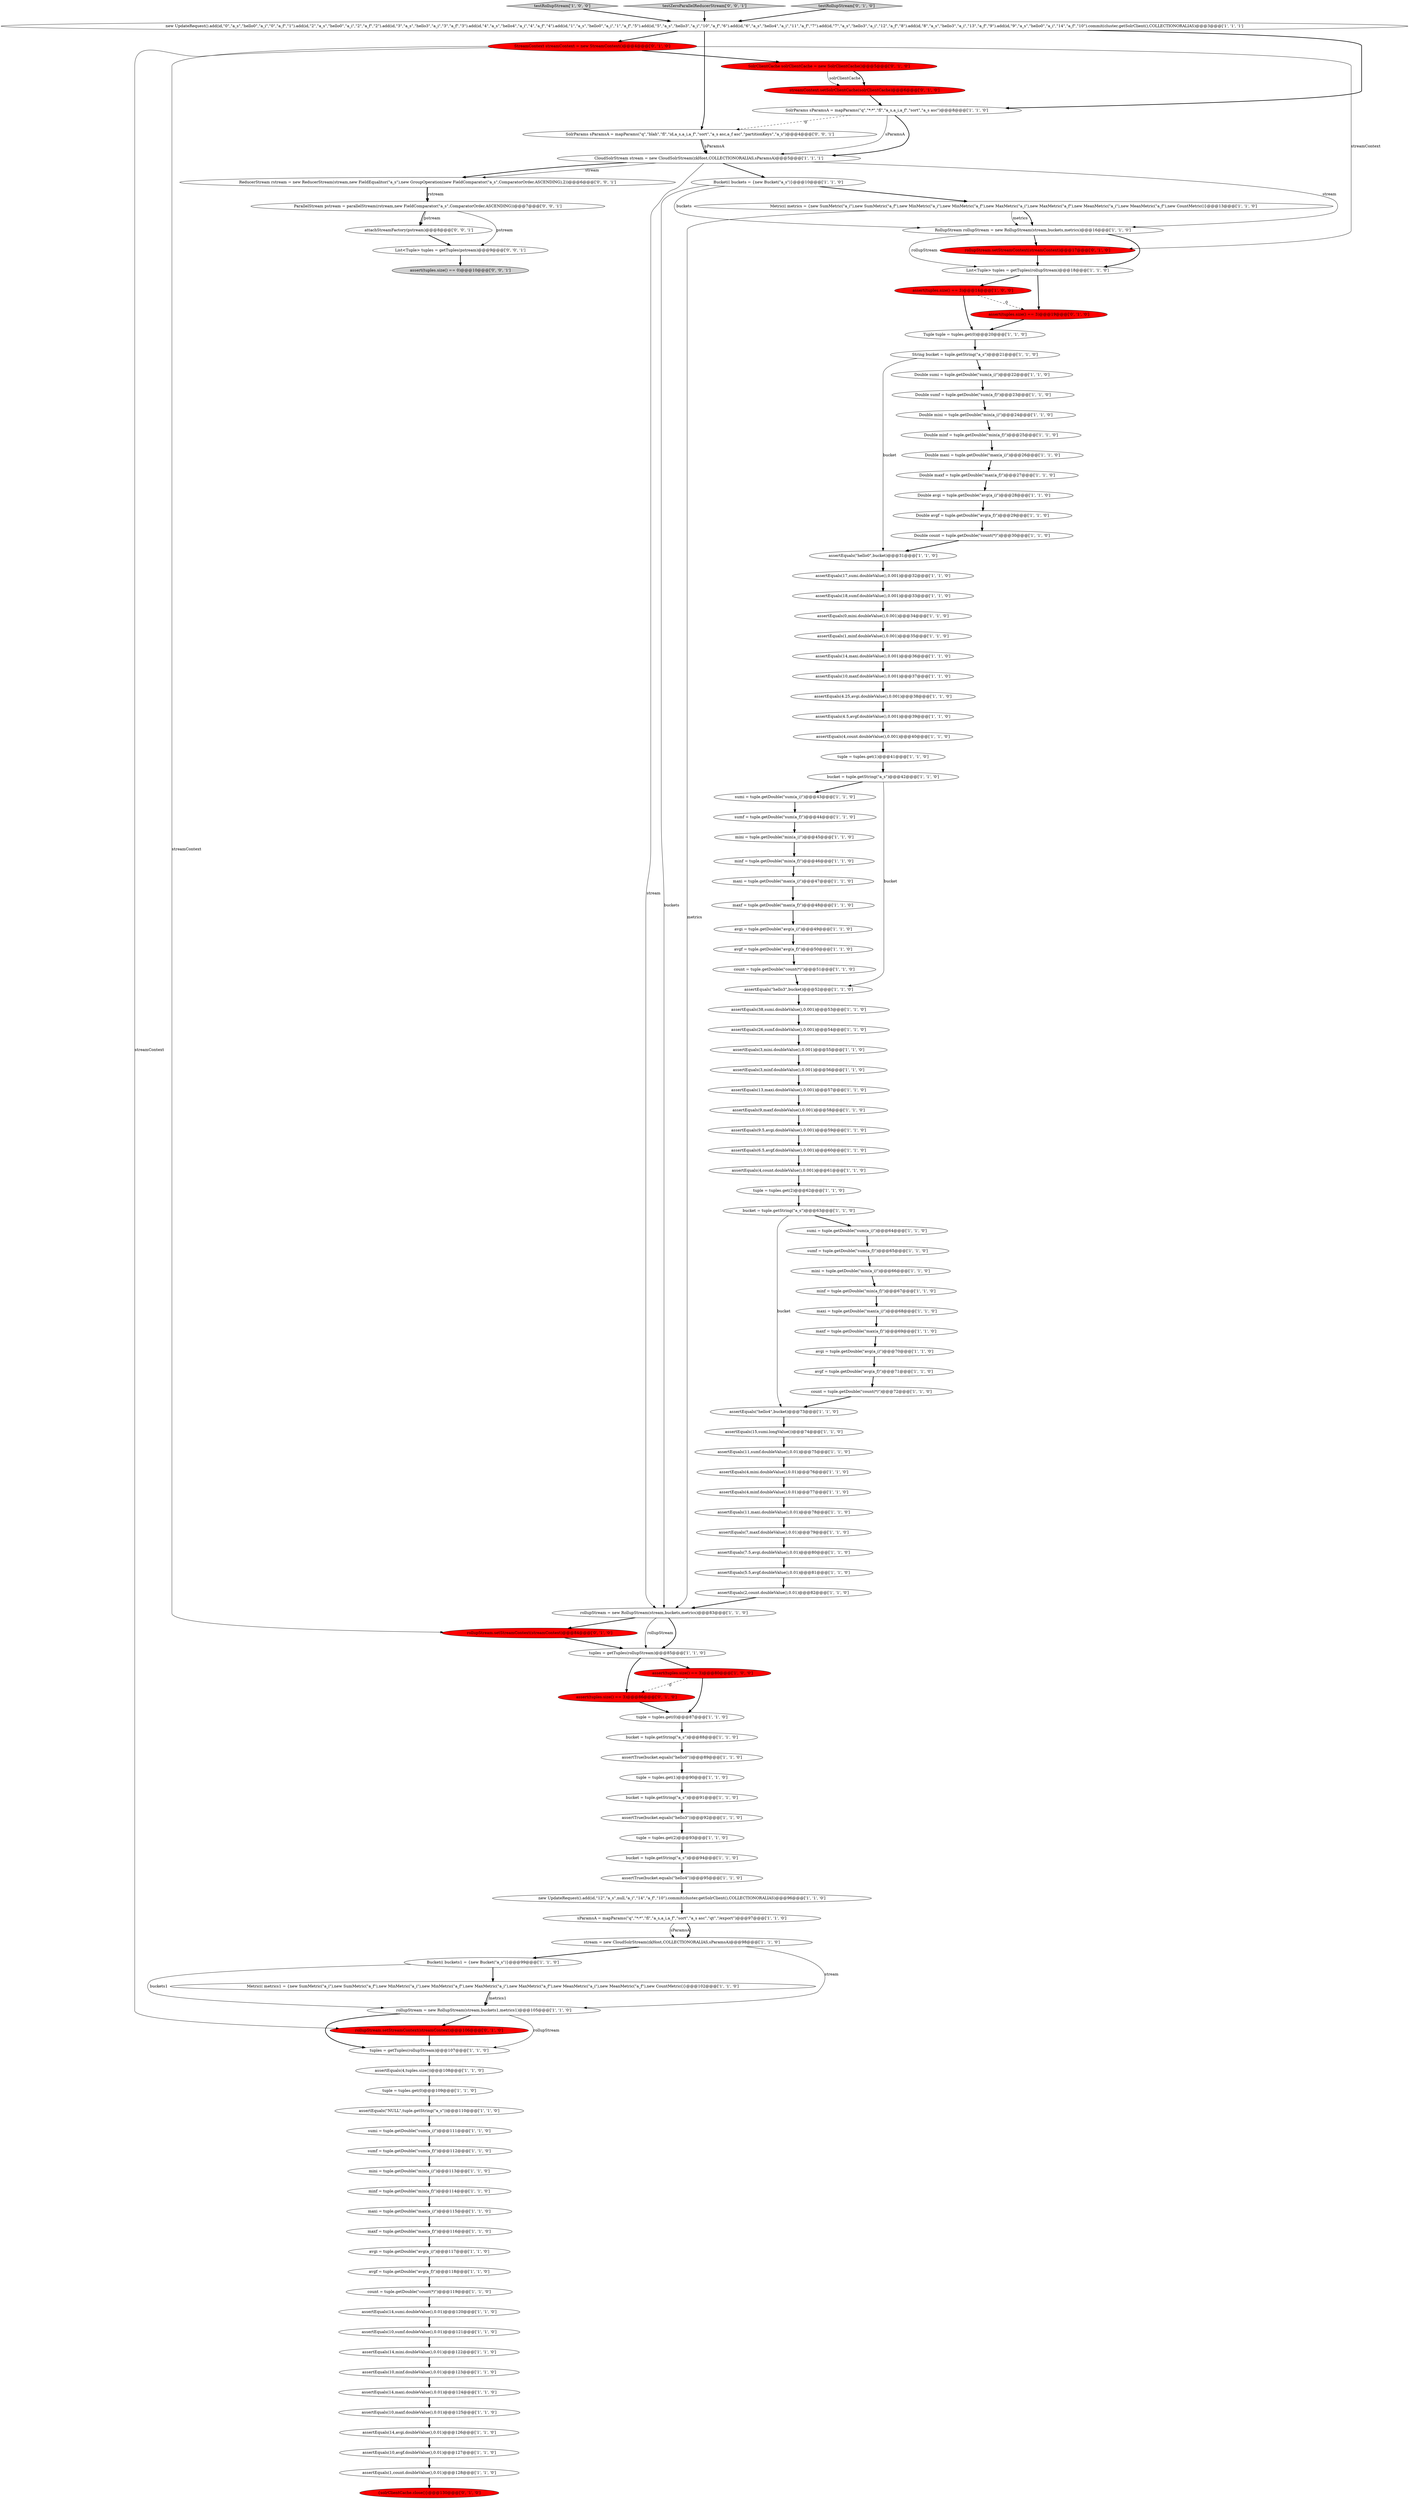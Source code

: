 digraph {
88 [style = filled, label = "assertTrue(bucket.equals(\"hello3\"))@@@92@@@['1', '1', '0']", fillcolor = white, shape = ellipse image = "AAA0AAABBB1BBB"];
39 [style = filled, label = "assertEquals(10,sumf.doubleValue(),0.01)@@@121@@@['1', '1', '0']", fillcolor = white, shape = ellipse image = "AAA0AAABBB1BBB"];
17 [style = filled, label = "assertEquals(6.5,avgf.doubleValue(),0.001)@@@60@@@['1', '1', '0']", fillcolor = white, shape = ellipse image = "AAA0AAABBB1BBB"];
6 [style = filled, label = "count = tuple.getDouble(\"count(*)\")@@@119@@@['1', '1', '0']", fillcolor = white, shape = ellipse image = "AAA0AAABBB1BBB"];
64 [style = filled, label = "new UpdateRequest().add(id,\"12\",\"a_s\",null,\"a_i\",\"14\",\"a_f\",\"10\").commit(cluster.getSolrClient(),COLLECTIONORALIAS)@@@96@@@['1', '1', '0']", fillcolor = white, shape = ellipse image = "AAA0AAABBB1BBB"];
22 [style = filled, label = "maxi = tuple.getDouble(\"max(a_i)\")@@@68@@@['1', '1', '0']", fillcolor = white, shape = ellipse image = "AAA0AAABBB1BBB"];
56 [style = filled, label = "assertEquals(4,mini.doubleValue(),0.01)@@@76@@@['1', '1', '0']", fillcolor = white, shape = ellipse image = "AAA0AAABBB1BBB"];
114 [style = filled, label = "assert(tuples.size() == 3)@@@86@@@['0', '1', '0']", fillcolor = red, shape = ellipse image = "AAA1AAABBB2BBB"];
16 [style = filled, label = "assertEquals(26,sumf.doubleValue(),0.001)@@@54@@@['1', '1', '0']", fillcolor = white, shape = ellipse image = "AAA0AAABBB1BBB"];
108 [style = filled, label = "assertEquals(10,maxf.doubleValue(),0.01)@@@125@@@['1', '1', '0']", fillcolor = white, shape = ellipse image = "AAA0AAABBB1BBB"];
107 [style = filled, label = "avgi = tuple.getDouble(\"avg(a_i)\")@@@117@@@['1', '1', '0']", fillcolor = white, shape = ellipse image = "AAA0AAABBB1BBB"];
117 [style = filled, label = "{solrClientCache.close()}@@@130@@@['0', '1', '0']", fillcolor = red, shape = ellipse image = "AAA1AAABBB2BBB"];
82 [style = filled, label = "mini = tuple.getDouble(\"min(a_i)\")@@@66@@@['1', '1', '0']", fillcolor = white, shape = ellipse image = "AAA0AAABBB1BBB"];
13 [style = filled, label = "testRollupStream['1', '0', '0']", fillcolor = lightgray, shape = diamond image = "AAA0AAABBB1BBB"];
35 [style = filled, label = "sParamsA = mapParams(\"q\",\"*:*\",\"fl\",\"a_s,a_i,a_f\",\"sort\",\"a_s asc\",\"qt\",\"/export\")@@@97@@@['1', '1', '0']", fillcolor = white, shape = ellipse image = "AAA0AAABBB1BBB"];
28 [style = filled, label = "assertEquals(11,sumf.doubleValue(),0.01)@@@75@@@['1', '1', '0']", fillcolor = white, shape = ellipse image = "AAA0AAABBB1BBB"];
18 [style = filled, label = "Bucket(( buckets1 = {new Bucket(\"a_s\")}@@@99@@@['1', '1', '0']", fillcolor = white, shape = ellipse image = "AAA0AAABBB1BBB"];
109 [style = filled, label = "Double sumf = tuple.getDouble(\"sum(a_f)\")@@@23@@@['1', '1', '0']", fillcolor = white, shape = ellipse image = "AAA0AAABBB1BBB"];
91 [style = filled, label = "sumf = tuple.getDouble(\"sum(a_f)\")@@@65@@@['1', '1', '0']", fillcolor = white, shape = ellipse image = "AAA0AAABBB1BBB"];
21 [style = filled, label = "assertTrue(bucket.equals(\"hello4\"))@@@95@@@['1', '1', '0']", fillcolor = white, shape = ellipse image = "AAA0AAABBB1BBB"];
72 [style = filled, label = "avgf = tuple.getDouble(\"avg(a_f)\")@@@118@@@['1', '1', '0']", fillcolor = white, shape = ellipse image = "AAA0AAABBB1BBB"];
48 [style = filled, label = "assert(tuples.size() == 3)@@@14@@@['1', '0', '0']", fillcolor = red, shape = ellipse image = "AAA1AAABBB1BBB"];
37 [style = filled, label = "assertEquals(14,mini.doubleValue(),0.01)@@@122@@@['1', '1', '0']", fillcolor = white, shape = ellipse image = "AAA0AAABBB1BBB"];
83 [style = filled, label = "Double sumi = tuple.getDouble(\"sum(a_i)\")@@@22@@@['1', '1', '0']", fillcolor = white, shape = ellipse image = "AAA0AAABBB1BBB"];
66 [style = filled, label = "assertEquals(\"NULL\",tuple.getString(\"a_s\"))@@@110@@@['1', '1', '0']", fillcolor = white, shape = ellipse image = "AAA0AAABBB1BBB"];
119 [style = filled, label = "assert(tuples.size() == 3)@@@19@@@['0', '1', '0']", fillcolor = red, shape = ellipse image = "AAA1AAABBB2BBB"];
53 [style = filled, label = "tuples = getTuples(rollupStream)@@@85@@@['1', '1', '0']", fillcolor = white, shape = ellipse image = "AAA0AAABBB1BBB"];
61 [style = filled, label = "assertEquals(17,sumi.doubleValue(),0.001)@@@32@@@['1', '1', '0']", fillcolor = white, shape = ellipse image = "AAA0AAABBB1BBB"];
81 [style = filled, label = "assertEquals(14,avgi.doubleValue(),0.01)@@@126@@@['1', '1', '0']", fillcolor = white, shape = ellipse image = "AAA0AAABBB1BBB"];
63 [style = filled, label = "maxf = tuple.getDouble(\"max(a_f)\")@@@116@@@['1', '1', '0']", fillcolor = white, shape = ellipse image = "AAA0AAABBB1BBB"];
2 [style = filled, label = "CloudSolrStream stream = new CloudSolrStream(zkHost,COLLECTIONORALIAS,sParamsA)@@@5@@@['1', '1', '1']", fillcolor = white, shape = ellipse image = "AAA0AAABBB1BBB"];
110 [style = filled, label = "tuple = tuples.get(1)@@@90@@@['1', '1', '0']", fillcolor = white, shape = ellipse image = "AAA0AAABBB1BBB"];
65 [style = filled, label = "sumi = tuple.getDouble(\"sum(a_i)\")@@@43@@@['1', '1', '0']", fillcolor = white, shape = ellipse image = "AAA0AAABBB1BBB"];
102 [style = filled, label = "assertEquals(38,sumi.doubleValue(),0.001)@@@53@@@['1', '1', '0']", fillcolor = white, shape = ellipse image = "AAA0AAABBB1BBB"];
36 [style = filled, label = "maxf = tuple.getDouble(\"max(a_f)\")@@@48@@@['1', '1', '0']", fillcolor = white, shape = ellipse image = "AAA0AAABBB1BBB"];
93 [style = filled, label = "RollupStream rollupStream = new RollupStream(stream,buckets,metrics)@@@16@@@['1', '1', '0']", fillcolor = white, shape = ellipse image = "AAA0AAABBB1BBB"];
103 [style = filled, label = "tuple = tuples.get(2)@@@93@@@['1', '1', '0']", fillcolor = white, shape = ellipse image = "AAA0AAABBB1BBB"];
90 [style = filled, label = "assertEquals(9.5,avgi.doubleValue(),0.001)@@@59@@@['1', '1', '0']", fillcolor = white, shape = ellipse image = "AAA0AAABBB1BBB"];
67 [style = filled, label = "tuples = getTuples(rollupStream)@@@107@@@['1', '1', '0']", fillcolor = white, shape = ellipse image = "AAA0AAABBB1BBB"];
4 [style = filled, label = "assertEquals(2,count.doubleValue(),0.01)@@@82@@@['1', '1', '0']", fillcolor = white, shape = ellipse image = "AAA0AAABBB1BBB"];
0 [style = filled, label = "bucket = tuple.getString(\"a_s\")@@@94@@@['1', '1', '0']", fillcolor = white, shape = ellipse image = "AAA0AAABBB1BBB"];
44 [style = filled, label = "assertEquals(4,minf.doubleValue(),0.01)@@@77@@@['1', '1', '0']", fillcolor = white, shape = ellipse image = "AAA0AAABBB1BBB"];
75 [style = filled, label = "List<Tuple> tuples = getTuples(rollupStream)@@@18@@@['1', '1', '0']", fillcolor = white, shape = ellipse image = "AAA0AAABBB1BBB"];
52 [style = filled, label = "bucket = tuple.getString(\"a_s\")@@@88@@@['1', '1', '0']", fillcolor = white, shape = ellipse image = "AAA0AAABBB1BBB"];
1 [style = filled, label = "mini = tuple.getDouble(\"min(a_i)\")@@@113@@@['1', '1', '0']", fillcolor = white, shape = ellipse image = "AAA0AAABBB1BBB"];
113 [style = filled, label = "rollupStream.setStreamContext(streamContext)@@@17@@@['0', '1', '0']", fillcolor = red, shape = ellipse image = "AAA1AAABBB2BBB"];
55 [style = filled, label = "assertEquals(15,sumi.longValue())@@@74@@@['1', '1', '0']", fillcolor = white, shape = ellipse image = "AAA0AAABBB1BBB"];
124 [style = filled, label = "testZeroParallelReducerStream['0', '0', '1']", fillcolor = lightgray, shape = diamond image = "AAA0AAABBB3BBB"];
112 [style = filled, label = "SolrClientCache solrClientCache = new SolrClientCache()@@@5@@@['0', '1', '0']", fillcolor = red, shape = ellipse image = "AAA1AAABBB2BBB"];
46 [style = filled, label = "assertEquals(4.25,avgi.doubleValue(),0.001)@@@38@@@['1', '1', '0']", fillcolor = white, shape = ellipse image = "AAA0AAABBB1BBB"];
54 [style = filled, label = "assertEquals(13,maxi.doubleValue(),0.001)@@@57@@@['1', '1', '0']", fillcolor = white, shape = ellipse image = "AAA0AAABBB1BBB"];
76 [style = filled, label = "assertEquals(\"hello0\",bucket)@@@31@@@['1', '1', '0']", fillcolor = white, shape = ellipse image = "AAA0AAABBB1BBB"];
7 [style = filled, label = "Metric(( metrics1 = {new SumMetric(\"a_i\"),new SumMetric(\"a_f\"),new MinMetric(\"a_i\"),new MinMetric(\"a_f\"),new MaxMetric(\"a_i\"),new MaxMetric(\"a_f\"),new MeanMetric(\"a_i\"),new MeanMetric(\"a_f\"),new CountMetric()}@@@102@@@['1', '1', '0']", fillcolor = white, shape = ellipse image = "AAA0AAABBB1BBB"];
78 [style = filled, label = "assertEquals(4,count.doubleValue(),0.001)@@@40@@@['1', '1', '0']", fillcolor = white, shape = ellipse image = "AAA0AAABBB1BBB"];
69 [style = filled, label = "sumf = tuple.getDouble(\"sum(a_f)\")@@@112@@@['1', '1', '0']", fillcolor = white, shape = ellipse image = "AAA0AAABBB1BBB"];
74 [style = filled, label = "Double minf = tuple.getDouble(\"min(a_f)\")@@@25@@@['1', '1', '0']", fillcolor = white, shape = ellipse image = "AAA0AAABBB1BBB"];
106 [style = filled, label = "String bucket = tuple.getString(\"a_s\")@@@21@@@['1', '1', '0']", fillcolor = white, shape = ellipse image = "AAA0AAABBB1BBB"];
31 [style = filled, label = "assertEquals(14,maxi.doubleValue(),0.01)@@@124@@@['1', '1', '0']", fillcolor = white, shape = ellipse image = "AAA0AAABBB1BBB"];
34 [style = filled, label = "assertEquals(9,maxf.doubleValue(),0.001)@@@58@@@['1', '1', '0']", fillcolor = white, shape = ellipse image = "AAA0AAABBB1BBB"];
95 [style = filled, label = "assertEquals(\"hello3\",bucket)@@@52@@@['1', '1', '0']", fillcolor = white, shape = ellipse image = "AAA0AAABBB1BBB"];
60 [style = filled, label = "Tuple tuple = tuples.get(0)@@@20@@@['1', '1', '0']", fillcolor = white, shape = ellipse image = "AAA0AAABBB1BBB"];
20 [style = filled, label = "assertEquals(14,maxi.doubleValue(),0.001)@@@36@@@['1', '1', '0']", fillcolor = white, shape = ellipse image = "AAA0AAABBB1BBB"];
73 [style = filled, label = "avgf = tuple.getDouble(\"avg(a_f)\")@@@50@@@['1', '1', '0']", fillcolor = white, shape = ellipse image = "AAA0AAABBB1BBB"];
79 [style = filled, label = "Double avgf = tuple.getDouble(\"avg(a_f)\")@@@29@@@['1', '1', '0']", fillcolor = white, shape = ellipse image = "AAA0AAABBB1BBB"];
59 [style = filled, label = "assertTrue(bucket.equals(\"hello0\"))@@@89@@@['1', '1', '0']", fillcolor = white, shape = ellipse image = "AAA0AAABBB1BBB"];
42 [style = filled, label = "bucket = tuple.getString(\"a_s\")@@@91@@@['1', '1', '0']", fillcolor = white, shape = ellipse image = "AAA0AAABBB1BBB"];
14 [style = filled, label = "count = tuple.getDouble(\"count(*)\")@@@51@@@['1', '1', '0']", fillcolor = white, shape = ellipse image = "AAA0AAABBB1BBB"];
122 [style = filled, label = "ReducerStream rstream = new ReducerStream(stream,new FieldEqualitor(\"a_s\"),new GroupOperation(new FieldComparator(\"a_s\",ComparatorOrder.ASCENDING),2))@@@6@@@['0', '0', '1']", fillcolor = white, shape = ellipse image = "AAA0AAABBB3BBB"];
97 [style = filled, label = "sumi = tuple.getDouble(\"sum(a_i)\")@@@64@@@['1', '1', '0']", fillcolor = white, shape = ellipse image = "AAA0AAABBB1BBB"];
71 [style = filled, label = "bucket = tuple.getString(\"a_s\")@@@63@@@['1', '1', '0']", fillcolor = white, shape = ellipse image = "AAA0AAABBB1BBB"];
11 [style = filled, label = "minf = tuple.getDouble(\"min(a_f)\")@@@46@@@['1', '1', '0']", fillcolor = white, shape = ellipse image = "AAA0AAABBB1BBB"];
3 [style = filled, label = "assert(tuples.size() == 3)@@@80@@@['1', '0', '0']", fillcolor = red, shape = ellipse image = "AAA1AAABBB1BBB"];
98 [style = filled, label = "assertEquals(1,count.doubleValue(),0.01)@@@128@@@['1', '1', '0']", fillcolor = white, shape = ellipse image = "AAA0AAABBB1BBB"];
77 [style = filled, label = "assertEquals(3,mini.doubleValue(),0.001)@@@55@@@['1', '1', '0']", fillcolor = white, shape = ellipse image = "AAA0AAABBB1BBB"];
105 [style = filled, label = "assertEquals(3,minf.doubleValue(),0.001)@@@56@@@['1', '1', '0']", fillcolor = white, shape = ellipse image = "AAA0AAABBB1BBB"];
85 [style = filled, label = "Double maxf = tuple.getDouble(\"max(a_f)\")@@@27@@@['1', '1', '0']", fillcolor = white, shape = ellipse image = "AAA0AAABBB1BBB"];
12 [style = filled, label = "maxi = tuple.getDouble(\"max(a_i)\")@@@47@@@['1', '1', '0']", fillcolor = white, shape = ellipse image = "AAA0AAABBB1BBB"];
9 [style = filled, label = "sumf = tuple.getDouble(\"sum(a_f)\")@@@44@@@['1', '1', '0']", fillcolor = white, shape = ellipse image = "AAA0AAABBB1BBB"];
51 [style = filled, label = "Double maxi = tuple.getDouble(\"max(a_i)\")@@@26@@@['1', '1', '0']", fillcolor = white, shape = ellipse image = "AAA0AAABBB1BBB"];
30 [style = filled, label = "count = tuple.getDouble(\"count(*)\")@@@72@@@['1', '1', '0']", fillcolor = white, shape = ellipse image = "AAA0AAABBB1BBB"];
62 [style = filled, label = "maxf = tuple.getDouble(\"max(a_f)\")@@@69@@@['1', '1', '0']", fillcolor = white, shape = ellipse image = "AAA0AAABBB1BBB"];
43 [style = filled, label = "assertEquals(18,sumf.doubleValue(),0.001)@@@33@@@['1', '1', '0']", fillcolor = white, shape = ellipse image = "AAA0AAABBB1BBB"];
104 [style = filled, label = "assertEquals(5.5,avgf.doubleValue(),0.01)@@@81@@@['1', '1', '0']", fillcolor = white, shape = ellipse image = "AAA0AAABBB1BBB"];
25 [style = filled, label = "minf = tuple.getDouble(\"min(a_f)\")@@@67@@@['1', '1', '0']", fillcolor = white, shape = ellipse image = "AAA0AAABBB1BBB"];
40 [style = filled, label = "assertEquals(14,sumi.doubleValue(),0.01)@@@120@@@['1', '1', '0']", fillcolor = white, shape = ellipse image = "AAA0AAABBB1BBB"];
70 [style = filled, label = "assertEquals(4,count.doubleValue(),0.001)@@@61@@@['1', '1', '0']", fillcolor = white, shape = ellipse image = "AAA0AAABBB1BBB"];
96 [style = filled, label = "assertEquals(10,maxf.doubleValue(),0.001)@@@37@@@['1', '1', '0']", fillcolor = white, shape = ellipse image = "AAA0AAABBB1BBB"];
120 [style = filled, label = "streamContext.setSolrClientCache(solrClientCache)@@@6@@@['0', '1', '0']", fillcolor = red, shape = ellipse image = "AAA1AAABBB2BBB"];
123 [style = filled, label = "ParallelStream pstream = parallelStream(rstream,new FieldComparator(\"a_s\",ComparatorOrder.ASCENDING))@@@7@@@['0', '0', '1']", fillcolor = white, shape = ellipse image = "AAA0AAABBB3BBB"];
47 [style = filled, label = "avgf = tuple.getDouble(\"avg(a_f)\")@@@71@@@['1', '1', '0']", fillcolor = white, shape = ellipse image = "AAA0AAABBB1BBB"];
32 [style = filled, label = "avgi = tuple.getDouble(\"avg(a_i)\")@@@70@@@['1', '1', '0']", fillcolor = white, shape = ellipse image = "AAA0AAABBB1BBB"];
50 [style = filled, label = "Metric(( metrics = {new SumMetric(\"a_i\"),new SumMetric(\"a_f\"),new MinMetric(\"a_i\"),new MinMetric(\"a_f\"),new MaxMetric(\"a_i\"),new MaxMetric(\"a_f\"),new MeanMetric(\"a_i\"),new MeanMetric(\"a_f\"),new CountMetric()}@@@13@@@['1', '1', '0']", fillcolor = white, shape = ellipse image = "AAA0AAABBB1BBB"];
80 [style = filled, label = "stream = new CloudSolrStream(zkHost,COLLECTIONORALIAS,sParamsA)@@@98@@@['1', '1', '0']", fillcolor = white, shape = ellipse image = "AAA0AAABBB1BBB"];
10 [style = filled, label = "assertEquals(0,mini.doubleValue(),0.001)@@@34@@@['1', '1', '0']", fillcolor = white, shape = ellipse image = "AAA0AAABBB1BBB"];
68 [style = filled, label = "new UpdateRequest().add(id,\"0\",\"a_s\",\"hello0\",\"a_i\",\"0\",\"a_f\",\"1\").add(id,\"2\",\"a_s\",\"hello0\",\"a_i\",\"2\",\"a_f\",\"2\").add(id,\"3\",\"a_s\",\"hello3\",\"a_i\",\"3\",\"a_f\",\"3\").add(id,\"4\",\"a_s\",\"hello4\",\"a_i\",\"4\",\"a_f\",\"4\").add(id,\"1\",\"a_s\",\"hello0\",\"a_i\",\"1\",\"a_f\",\"5\").add(id,\"5\",\"a_s\",\"hello3\",\"a_i\",\"10\",\"a_f\",\"6\").add(id,\"6\",\"a_s\",\"hello4\",\"a_i\",\"11\",\"a_f\",\"7\").add(id,\"7\",\"a_s\",\"hello3\",\"a_i\",\"12\",\"a_f\",\"8\").add(id,\"8\",\"a_s\",\"hello3\",\"a_i\",\"13\",\"a_f\",\"9\").add(id,\"9\",\"a_s\",\"hello0\",\"a_i\",\"14\",\"a_f\",\"10\").commit(cluster.getSolrClient(),COLLECTIONORALIAS)@@@3@@@['1', '1', '1']", fillcolor = white, shape = ellipse image = "AAA0AAABBB1BBB"];
58 [style = filled, label = "assertEquals(4.5,avgf.doubleValue(),0.001)@@@39@@@['1', '1', '0']", fillcolor = white, shape = ellipse image = "AAA0AAABBB1BBB"];
99 [style = filled, label = "rollupStream = new RollupStream(stream,buckets,metrics)@@@83@@@['1', '1', '0']", fillcolor = white, shape = ellipse image = "AAA0AAABBB1BBB"];
19 [style = filled, label = "maxi = tuple.getDouble(\"max(a_i)\")@@@115@@@['1', '1', '0']", fillcolor = white, shape = ellipse image = "AAA0AAABBB1BBB"];
121 [style = filled, label = "rollupStream.setStreamContext(streamContext)@@@84@@@['0', '1', '0']", fillcolor = red, shape = ellipse image = "AAA1AAABBB2BBB"];
116 [style = filled, label = "rollupStream.setStreamContext(streamContext)@@@106@@@['0', '1', '0']", fillcolor = red, shape = ellipse image = "AAA1AAABBB2BBB"];
23 [style = filled, label = "assertEquals(\"hello4\",bucket)@@@73@@@['1', '1', '0']", fillcolor = white, shape = ellipse image = "AAA0AAABBB1BBB"];
92 [style = filled, label = "SolrParams sParamsA = mapParams(\"q\",\"*:*\",\"fl\",\"a_s,a_i,a_f\",\"sort\",\"a_s asc\")@@@8@@@['1', '1', '0']", fillcolor = white, shape = ellipse image = "AAA0AAABBB1BBB"];
127 [style = filled, label = "List<Tuple> tuples = getTuples(pstream)@@@9@@@['0', '0', '1']", fillcolor = white, shape = ellipse image = "AAA0AAABBB3BBB"];
118 [style = filled, label = "StreamContext streamContext = new StreamContext()@@@4@@@['0', '1', '0']", fillcolor = red, shape = ellipse image = "AAA1AAABBB2BBB"];
5 [style = filled, label = "sumi = tuple.getDouble(\"sum(a_i)\")@@@111@@@['1', '1', '0']", fillcolor = white, shape = ellipse image = "AAA0AAABBB1BBB"];
33 [style = filled, label = "assertEquals(10,minf.doubleValue(),0.01)@@@123@@@['1', '1', '0']", fillcolor = white, shape = ellipse image = "AAA0AAABBB1BBB"];
45 [style = filled, label = "assertEquals(10,avgf.doubleValue(),0.01)@@@127@@@['1', '1', '0']", fillcolor = white, shape = ellipse image = "AAA0AAABBB1BBB"];
27 [style = filled, label = "mini = tuple.getDouble(\"min(a_i)\")@@@45@@@['1', '1', '0']", fillcolor = white, shape = ellipse image = "AAA0AAABBB1BBB"];
29 [style = filled, label = "avgi = tuple.getDouble(\"avg(a_i)\")@@@49@@@['1', '1', '0']", fillcolor = white, shape = ellipse image = "AAA0AAABBB1BBB"];
24 [style = filled, label = "rollupStream = new RollupStream(stream,buckets1,metrics1)@@@105@@@['1', '1', '0']", fillcolor = white, shape = ellipse image = "AAA0AAABBB1BBB"];
128 [style = filled, label = "SolrParams sParamsA = mapParams(\"q\",\"blah\",\"fl\",\"id,a_s,a_i,a_f\",\"sort\",\"a_s asc,a_f asc\",\"partitionKeys\",\"a_s\")@@@4@@@['0', '0', '1']", fillcolor = white, shape = ellipse image = "AAA0AAABBB3BBB"];
57 [style = filled, label = "Double count = tuple.getDouble(\"count(*)\")@@@30@@@['1', '1', '0']", fillcolor = white, shape = ellipse image = "AAA0AAABBB1BBB"];
111 [style = filled, label = "Double avgi = tuple.getDouble(\"avg(a_i)\")@@@28@@@['1', '1', '0']", fillcolor = white, shape = ellipse image = "AAA0AAABBB1BBB"];
84 [style = filled, label = "tuple = tuples.get(0)@@@109@@@['1', '1', '0']", fillcolor = white, shape = ellipse image = "AAA0AAABBB1BBB"];
15 [style = filled, label = "tuple = tuples.get(2)@@@62@@@['1', '1', '0']", fillcolor = white, shape = ellipse image = "AAA0AAABBB1BBB"];
101 [style = filled, label = "assertEquals(1,minf.doubleValue(),0.001)@@@35@@@['1', '1', '0']", fillcolor = white, shape = ellipse image = "AAA0AAABBB1BBB"];
126 [style = filled, label = "assert(tuples.size() == 0)@@@10@@@['0', '0', '1']", fillcolor = lightgray, shape = ellipse image = "AAA0AAABBB3BBB"];
87 [style = filled, label = "bucket = tuple.getString(\"a_s\")@@@42@@@['1', '1', '0']", fillcolor = white, shape = ellipse image = "AAA0AAABBB1BBB"];
125 [style = filled, label = "attachStreamFactory(pstream)@@@8@@@['0', '0', '1']", fillcolor = white, shape = ellipse image = "AAA0AAABBB3BBB"];
41 [style = filled, label = "assertEquals(7,maxf.doubleValue(),0.01)@@@79@@@['1', '1', '0']", fillcolor = white, shape = ellipse image = "AAA0AAABBB1BBB"];
89 [style = filled, label = "minf = tuple.getDouble(\"min(a_f)\")@@@114@@@['1', '1', '0']", fillcolor = white, shape = ellipse image = "AAA0AAABBB1BBB"];
94 [style = filled, label = "Double mini = tuple.getDouble(\"min(a_i)\")@@@24@@@['1', '1', '0']", fillcolor = white, shape = ellipse image = "AAA0AAABBB1BBB"];
38 [style = filled, label = "assertEquals(11,maxi.doubleValue(),0.01)@@@78@@@['1', '1', '0']", fillcolor = white, shape = ellipse image = "AAA0AAABBB1BBB"];
49 [style = filled, label = "Bucket(( buckets = {new Bucket(\"a_s\")}@@@10@@@['1', '1', '0']", fillcolor = white, shape = ellipse image = "AAA0AAABBB1BBB"];
8 [style = filled, label = "assertEquals(7.5,avgi.doubleValue(),0.01)@@@80@@@['1', '1', '0']", fillcolor = white, shape = ellipse image = "AAA0AAABBB1BBB"];
86 [style = filled, label = "tuple = tuples.get(1)@@@41@@@['1', '1', '0']", fillcolor = white, shape = ellipse image = "AAA0AAABBB1BBB"];
100 [style = filled, label = "assertEquals(4,tuples.size())@@@108@@@['1', '1', '0']", fillcolor = white, shape = ellipse image = "AAA0AAABBB1BBB"];
26 [style = filled, label = "tuple = tuples.get(0)@@@87@@@['1', '1', '0']", fillcolor = white, shape = ellipse image = "AAA0AAABBB1BBB"];
115 [style = filled, label = "testRollupStream['0', '1', '0']", fillcolor = lightgray, shape = diamond image = "AAA0AAABBB2BBB"];
68->118 [style = bold, label=""];
98->117 [style = bold, label=""];
124->68 [style = bold, label=""];
18->24 [style = solid, label="buckets1"];
112->120 [style = solid, label="solrClientCache"];
100->84 [style = bold, label=""];
61->43 [style = bold, label=""];
25->22 [style = bold, label=""];
36->29 [style = bold, label=""];
82->25 [style = bold, label=""];
41->8 [style = bold, label=""];
116->67 [style = bold, label=""];
63->107 [style = bold, label=""];
88->103 [style = bold, label=""];
99->53 [style = bold, label=""];
35->80 [style = solid, label="sParamsA"];
76->61 [style = bold, label=""];
87->65 [style = bold, label=""];
17->70 [style = bold, label=""];
38->41 [style = bold, label=""];
92->128 [style = dashed, label="0"];
52->59 [style = bold, label=""];
49->99 [style = solid, label="buckets"];
92->2 [style = bold, label=""];
24->67 [style = bold, label=""];
74->51 [style = bold, label=""];
99->53 [style = solid, label="rollupStream"];
2->122 [style = bold, label=""];
118->121 [style = solid, label="streamContext"];
53->114 [style = bold, label=""];
125->127 [style = bold, label=""];
128->2 [style = solid, label="sParamsA"];
2->49 [style = bold, label=""];
19->63 [style = bold, label=""];
65->9 [style = bold, label=""];
70->15 [style = bold, label=""];
81->45 [style = bold, label=""];
106->83 [style = bold, label=""];
15->71 [style = bold, label=""];
59->110 [style = bold, label=""];
13->68 [style = bold, label=""];
99->121 [style = bold, label=""];
37->33 [style = bold, label=""];
123->125 [style = bold, label=""];
112->120 [style = bold, label=""];
3->114 [style = dashed, label="0"];
60->106 [style = bold, label=""];
118->112 [style = bold, label=""];
89->19 [style = bold, label=""];
128->2 [style = bold, label=""];
120->92 [style = bold, label=""];
79->57 [style = bold, label=""];
68->92 [style = bold, label=""];
11->12 [style = bold, label=""];
29->73 [style = bold, label=""];
0->21 [style = bold, label=""];
97->91 [style = bold, label=""];
127->126 [style = bold, label=""];
7->24 [style = solid, label="metrics1"];
118->113 [style = solid, label="streamContext"];
78->86 [style = bold, label=""];
44->38 [style = bold, label=""];
51->85 [style = bold, label=""];
64->35 [style = bold, label=""];
108->81 [style = bold, label=""];
35->80 [style = bold, label=""];
103->0 [style = bold, label=""];
7->24 [style = bold, label=""];
8->104 [style = bold, label=""];
27->11 [style = bold, label=""];
115->68 [style = bold, label=""];
57->76 [style = bold, label=""];
104->4 [style = bold, label=""];
69->1 [style = bold, label=""];
123->125 [style = solid, label="pstream"];
90->17 [style = bold, label=""];
43->10 [style = bold, label=""];
101->20 [style = bold, label=""];
84->66 [style = bold, label=""];
2->122 [style = solid, label="stream"];
58->78 [style = bold, label=""];
96->46 [style = bold, label=""];
106->76 [style = solid, label="bucket"];
18->7 [style = bold, label=""];
122->123 [style = solid, label="rstream"];
102->16 [style = bold, label=""];
39->37 [style = bold, label=""];
45->98 [style = bold, label=""];
50->93 [style = bold, label=""];
122->123 [style = bold, label=""];
94->74 [style = bold, label=""];
75->119 [style = bold, label=""];
24->116 [style = bold, label=""];
62->32 [style = bold, label=""];
77->105 [style = bold, label=""];
111->79 [style = bold, label=""];
107->72 [style = bold, label=""];
50->99 [style = solid, label="metrics"];
12->36 [style = bold, label=""];
3->26 [style = bold, label=""];
21->64 [style = bold, label=""];
71->23 [style = solid, label="bucket"];
109->94 [style = bold, label=""];
24->67 [style = solid, label="rollupStream"];
49->50 [style = bold, label=""];
114->26 [style = bold, label=""];
9->27 [style = bold, label=""];
80->18 [style = bold, label=""];
26->52 [style = bold, label=""];
16->77 [style = bold, label=""];
113->75 [style = bold, label=""];
40->39 [style = bold, label=""];
85->111 [style = bold, label=""];
75->48 [style = bold, label=""];
49->93 [style = solid, label="buckets"];
73->14 [style = bold, label=""];
121->53 [style = bold, label=""];
66->5 [style = bold, label=""];
92->2 [style = solid, label="sParamsA"];
4->99 [style = bold, label=""];
105->54 [style = bold, label=""];
83->109 [style = bold, label=""];
54->34 [style = bold, label=""];
67->100 [style = bold, label=""];
95->102 [style = bold, label=""];
48->119 [style = dashed, label="0"];
87->95 [style = solid, label="bucket"];
71->97 [style = bold, label=""];
1->89 [style = bold, label=""];
20->96 [style = bold, label=""];
53->3 [style = bold, label=""];
110->42 [style = bold, label=""];
2->99 [style = solid, label="stream"];
30->23 [style = bold, label=""];
123->127 [style = solid, label="pstream"];
46->58 [style = bold, label=""];
72->6 [style = bold, label=""];
48->60 [style = bold, label=""];
31->108 [style = bold, label=""];
118->116 [style = solid, label="streamContext"];
28->56 [style = bold, label=""];
47->30 [style = bold, label=""];
86->87 [style = bold, label=""];
93->113 [style = bold, label=""];
93->75 [style = solid, label="rollupStream"];
32->47 [style = bold, label=""];
22->62 [style = bold, label=""];
50->93 [style = solid, label="metrics"];
6->40 [style = bold, label=""];
14->95 [style = bold, label=""];
5->69 [style = bold, label=""];
68->128 [style = bold, label=""];
2->93 [style = solid, label="stream"];
42->88 [style = bold, label=""];
33->31 [style = bold, label=""];
91->82 [style = bold, label=""];
80->24 [style = solid, label="stream"];
93->75 [style = bold, label=""];
10->101 [style = bold, label=""];
56->44 [style = bold, label=""];
119->60 [style = bold, label=""];
34->90 [style = bold, label=""];
55->28 [style = bold, label=""];
23->55 [style = bold, label=""];
}
